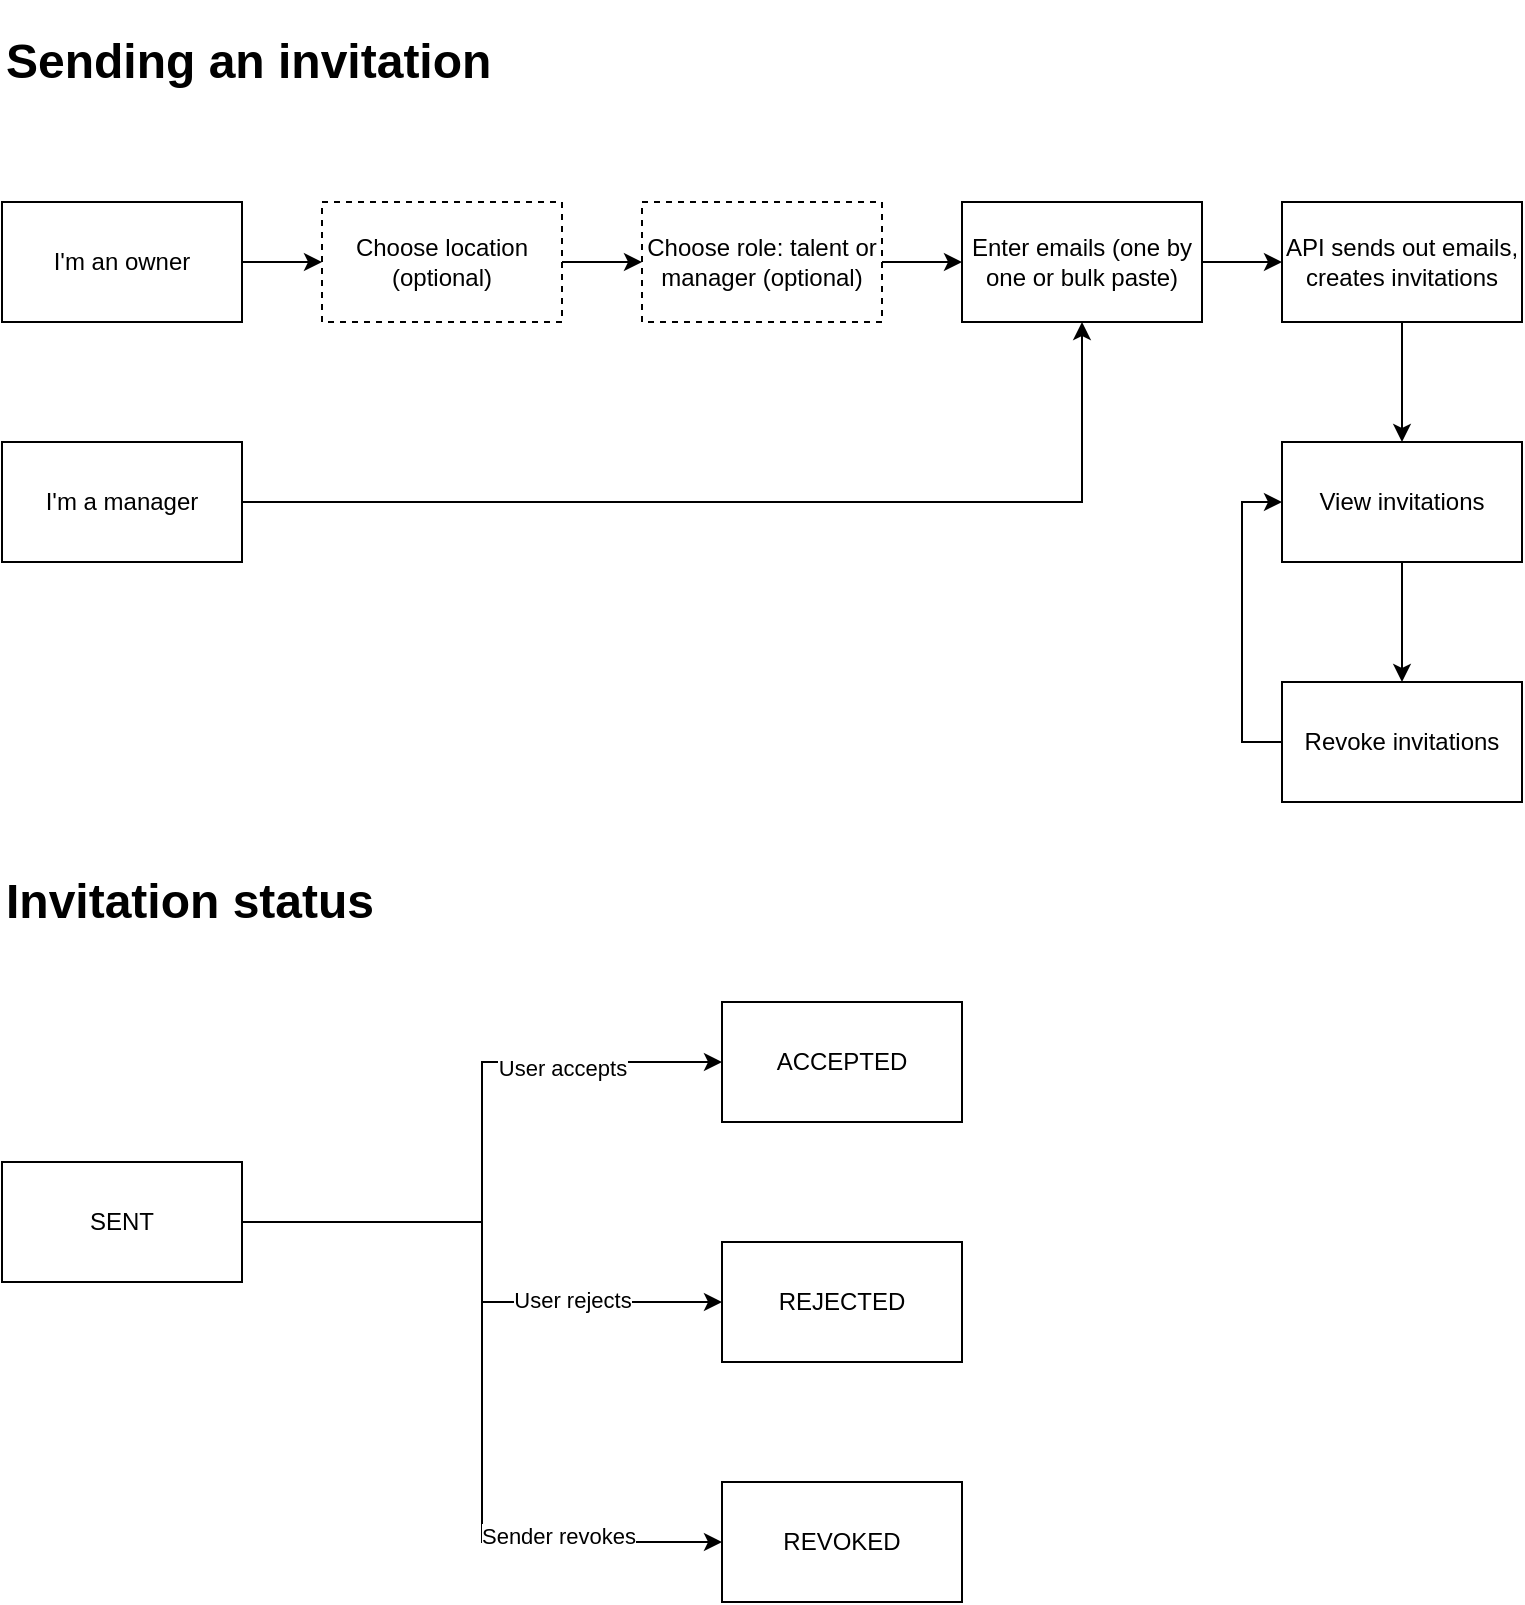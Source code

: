 <mxfile version="13.10.0" type="github"><diagram id="jVRasSQfCabqCodbriKp" name="Page-1"><mxGraphModel dx="962" dy="665" grid="1" gridSize="10" guides="1" tooltips="1" connect="1" arrows="1" fold="1" page="1" pageScale="1" pageWidth="1100" pageHeight="850" math="0" shadow="0"><root><mxCell id="0"/><mxCell id="1" parent="0"/><mxCell id="Zdy4n_QD10klVliEcp0R-5" style="edgeStyle=orthogonalEdgeStyle;rounded=0;orthogonalLoop=1;jettySize=auto;html=1;exitX=1;exitY=0.5;exitDx=0;exitDy=0;entryX=0;entryY=0.5;entryDx=0;entryDy=0;" edge="1" parent="1" source="Zdy4n_QD10klVliEcp0R-1" target="Zdy4n_QD10klVliEcp0R-3"><mxGeometry relative="1" as="geometry"/></mxCell><mxCell id="Zdy4n_QD10klVliEcp0R-1" value="I'm an owner" style="rounded=0;whiteSpace=wrap;html=1;" vertex="1" parent="1"><mxGeometry x="40" y="120" width="120" height="60" as="geometry"/></mxCell><mxCell id="Zdy4n_QD10klVliEcp0R-10" style="edgeStyle=orthogonalEdgeStyle;rounded=0;orthogonalLoop=1;jettySize=auto;html=1;entryX=0.5;entryY=1;entryDx=0;entryDy=0;" edge="1" parent="1" source="Zdy4n_QD10klVliEcp0R-2" target="Zdy4n_QD10klVliEcp0R-8"><mxGeometry relative="1" as="geometry"/></mxCell><mxCell id="Zdy4n_QD10klVliEcp0R-2" value="I'm a manager" style="rounded=0;whiteSpace=wrap;html=1;" vertex="1" parent="1"><mxGeometry x="40" y="240" width="120" height="60" as="geometry"/></mxCell><mxCell id="Zdy4n_QD10klVliEcp0R-7" style="edgeStyle=orthogonalEdgeStyle;rounded=0;orthogonalLoop=1;jettySize=auto;html=1;entryX=0;entryY=0.5;entryDx=0;entryDy=0;" edge="1" parent="1" source="Zdy4n_QD10klVliEcp0R-3" target="Zdy4n_QD10klVliEcp0R-6"><mxGeometry relative="1" as="geometry"/></mxCell><mxCell id="Zdy4n_QD10klVliEcp0R-3" value="Choose location (optional)" style="rounded=0;whiteSpace=wrap;html=1;dashed=1;" vertex="1" parent="1"><mxGeometry x="200" y="120" width="120" height="60" as="geometry"/></mxCell><mxCell id="Zdy4n_QD10klVliEcp0R-11" style="edgeStyle=orthogonalEdgeStyle;rounded=0;orthogonalLoop=1;jettySize=auto;html=1;entryX=0;entryY=0.5;entryDx=0;entryDy=0;" edge="1" parent="1" source="Zdy4n_QD10klVliEcp0R-6" target="Zdy4n_QD10klVliEcp0R-8"><mxGeometry relative="1" as="geometry"/></mxCell><mxCell id="Zdy4n_QD10klVliEcp0R-6" value="Choose role: talent or manager (optional)" style="rounded=0;whiteSpace=wrap;html=1;dashed=1;" vertex="1" parent="1"><mxGeometry x="360" y="120" width="120" height="60" as="geometry"/></mxCell><mxCell id="Zdy4n_QD10klVliEcp0R-13" style="edgeStyle=orthogonalEdgeStyle;rounded=0;orthogonalLoop=1;jettySize=auto;html=1;entryX=0;entryY=0.5;entryDx=0;entryDy=0;" edge="1" parent="1" source="Zdy4n_QD10klVliEcp0R-8" target="Zdy4n_QD10klVliEcp0R-12"><mxGeometry relative="1" as="geometry"/></mxCell><mxCell id="Zdy4n_QD10klVliEcp0R-8" value="Enter emails (one by one or bulk paste)" style="rounded=0;whiteSpace=wrap;html=1;" vertex="1" parent="1"><mxGeometry x="520" y="120" width="120" height="60" as="geometry"/></mxCell><mxCell id="Zdy4n_QD10klVliEcp0R-15" style="edgeStyle=orthogonalEdgeStyle;rounded=0;orthogonalLoop=1;jettySize=auto;html=1;entryX=0.5;entryY=0;entryDx=0;entryDy=0;" edge="1" parent="1" source="Zdy4n_QD10klVliEcp0R-12" target="Zdy4n_QD10klVliEcp0R-14"><mxGeometry relative="1" as="geometry"/></mxCell><mxCell id="Zdy4n_QD10klVliEcp0R-12" value="API sends out emails, creates invitations" style="rounded=0;whiteSpace=wrap;html=1;" vertex="1" parent="1"><mxGeometry x="680" y="120" width="120" height="60" as="geometry"/></mxCell><mxCell id="Zdy4n_QD10klVliEcp0R-17" style="edgeStyle=orthogonalEdgeStyle;rounded=0;orthogonalLoop=1;jettySize=auto;html=1;entryX=0.5;entryY=0;entryDx=0;entryDy=0;" edge="1" parent="1" source="Zdy4n_QD10klVliEcp0R-14" target="Zdy4n_QD10klVliEcp0R-16"><mxGeometry relative="1" as="geometry"/></mxCell><mxCell id="Zdy4n_QD10klVliEcp0R-14" value="View invitations" style="rounded=0;whiteSpace=wrap;html=1;" vertex="1" parent="1"><mxGeometry x="680" y="240" width="120" height="60" as="geometry"/></mxCell><mxCell id="Zdy4n_QD10klVliEcp0R-18" style="edgeStyle=orthogonalEdgeStyle;rounded=0;orthogonalLoop=1;jettySize=auto;html=1;exitX=0;exitY=0.5;exitDx=0;exitDy=0;entryX=0;entryY=0.5;entryDx=0;entryDy=0;" edge="1" parent="1" source="Zdy4n_QD10klVliEcp0R-16" target="Zdy4n_QD10klVliEcp0R-14"><mxGeometry relative="1" as="geometry"/></mxCell><mxCell id="Zdy4n_QD10klVliEcp0R-16" value="Revoke invitations" style="rounded=0;whiteSpace=wrap;html=1;" vertex="1" parent="1"><mxGeometry x="680" y="360" width="120" height="60" as="geometry"/></mxCell><mxCell id="Zdy4n_QD10klVliEcp0R-23" value="&lt;h1&gt;Sending an invitation&lt;/h1&gt;" style="text;html=1;strokeColor=none;fillColor=none;align=left;verticalAlign=middle;whiteSpace=wrap;rounded=0;" vertex="1" parent="1"><mxGeometry x="40" y="40" width="290" height="20" as="geometry"/></mxCell><mxCell id="Zdy4n_QD10klVliEcp0R-24" value="&lt;h1&gt;Invitation status&lt;/h1&gt;" style="text;html=1;strokeColor=none;fillColor=none;align=left;verticalAlign=middle;whiteSpace=wrap;rounded=0;" vertex="1" parent="1"><mxGeometry x="40" y="460" width="290" height="20" as="geometry"/></mxCell><mxCell id="Zdy4n_QD10klVliEcp0R-28" style="edgeStyle=orthogonalEdgeStyle;rounded=0;orthogonalLoop=1;jettySize=auto;html=1;entryX=0;entryY=0.5;entryDx=0;entryDy=0;" edge="1" parent="1" source="Zdy4n_QD10klVliEcp0R-25" target="Zdy4n_QD10klVliEcp0R-26"><mxGeometry relative="1" as="geometry"/></mxCell><mxCell id="Zdy4n_QD10klVliEcp0R-31" value="User accepts" style="edgeLabel;html=1;align=center;verticalAlign=middle;resizable=0;points=[];" vertex="1" connectable="0" parent="Zdy4n_QD10klVliEcp0R-28"><mxGeometry x="0.498" y="-3" relative="1" as="geometry"><mxPoint as="offset"/></mxGeometry></mxCell><mxCell id="Zdy4n_QD10klVliEcp0R-30" style="edgeStyle=orthogonalEdgeStyle;rounded=0;orthogonalLoop=1;jettySize=auto;html=1;entryX=0;entryY=0.5;entryDx=0;entryDy=0;" edge="1" parent="1" source="Zdy4n_QD10klVliEcp0R-25" target="Zdy4n_QD10klVliEcp0R-29"><mxGeometry relative="1" as="geometry"/></mxCell><mxCell id="Zdy4n_QD10klVliEcp0R-32" value="User rejects" style="edgeLabel;html=1;align=center;verticalAlign=middle;resizable=0;points=[];" vertex="1" connectable="0" parent="Zdy4n_QD10klVliEcp0R-30"><mxGeometry x="0.465" y="1" relative="1" as="geometry"><mxPoint as="offset"/></mxGeometry></mxCell><mxCell id="Zdy4n_QD10klVliEcp0R-34" style="edgeStyle=orthogonalEdgeStyle;rounded=0;orthogonalLoop=1;jettySize=auto;html=1;entryX=0;entryY=0.5;entryDx=0;entryDy=0;" edge="1" parent="1" source="Zdy4n_QD10klVliEcp0R-25" target="Zdy4n_QD10klVliEcp0R-33"><mxGeometry relative="1" as="geometry"/></mxCell><mxCell id="Zdy4n_QD10klVliEcp0R-35" value="Sender revokes" style="edgeLabel;html=1;align=center;verticalAlign=middle;resizable=0;points=[];" vertex="1" connectable="0" parent="Zdy4n_QD10klVliEcp0R-34"><mxGeometry x="0.59" y="3" relative="1" as="geometry"><mxPoint as="offset"/></mxGeometry></mxCell><mxCell id="Zdy4n_QD10klVliEcp0R-25" value="SENT" style="rounded=0;whiteSpace=wrap;html=1;align=center;" vertex="1" parent="1"><mxGeometry x="40" y="600" width="120" height="60" as="geometry"/></mxCell><mxCell id="Zdy4n_QD10klVliEcp0R-26" value="&lt;div&gt;&lt;span&gt;ACCEPTED&lt;/span&gt;&lt;/div&gt;" style="rounded=0;whiteSpace=wrap;html=1;align=center;" vertex="1" parent="1"><mxGeometry x="400" y="520" width="120" height="60" as="geometry"/></mxCell><mxCell id="Zdy4n_QD10klVliEcp0R-29" value="REJECTED" style="rounded=0;whiteSpace=wrap;html=1;align=center;" vertex="1" parent="1"><mxGeometry x="400" y="640" width="120" height="60" as="geometry"/></mxCell><mxCell id="Zdy4n_QD10klVliEcp0R-33" value="REVOKED" style="rounded=0;whiteSpace=wrap;html=1;align=center;" vertex="1" parent="1"><mxGeometry x="400" y="760" width="120" height="60" as="geometry"/></mxCell></root></mxGraphModel></diagram></mxfile>